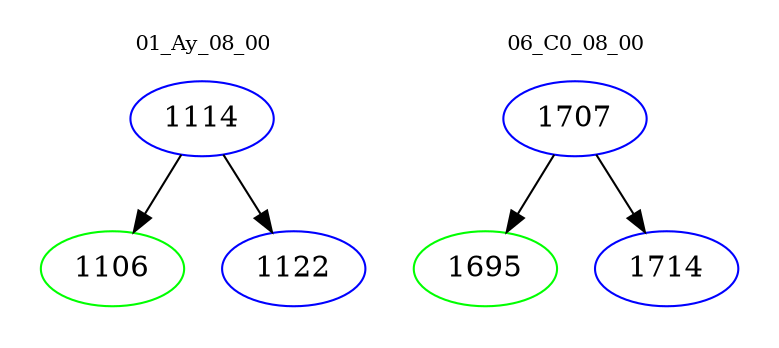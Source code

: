 digraph{
subgraph cluster_0 {
color = white
label = "01_Ay_08_00";
fontsize=10;
T0_1114 [label="1114", color="blue"]
T0_1114 -> T0_1106 [color="black"]
T0_1106 [label="1106", color="green"]
T0_1114 -> T0_1122 [color="black"]
T0_1122 [label="1122", color="blue"]
}
subgraph cluster_1 {
color = white
label = "06_C0_08_00";
fontsize=10;
T1_1707 [label="1707", color="blue"]
T1_1707 -> T1_1695 [color="black"]
T1_1695 [label="1695", color="green"]
T1_1707 -> T1_1714 [color="black"]
T1_1714 [label="1714", color="blue"]
}
}
